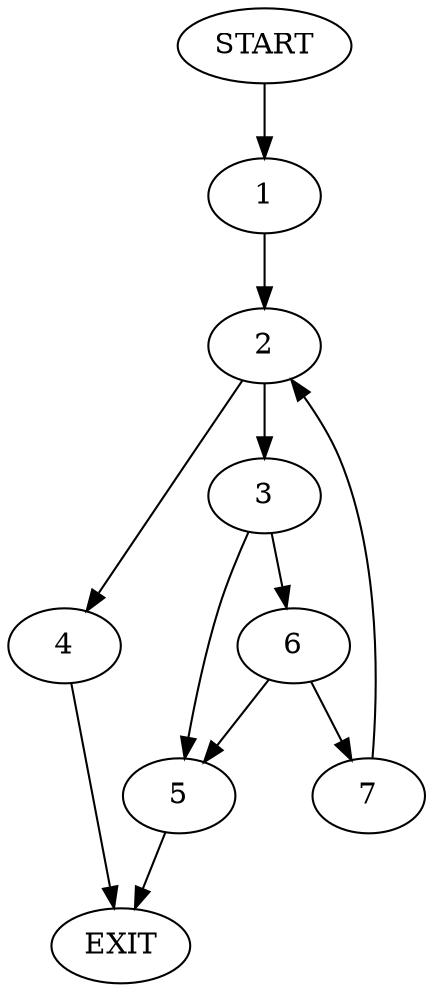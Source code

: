 digraph {
0 [label="START"]
8 [label="EXIT"]
0 -> 1
1 -> 2
2 -> 3
2 -> 4
4 -> 8
3 -> 5
3 -> 6
6 -> 5
6 -> 7
5 -> 8
7 -> 2
}
